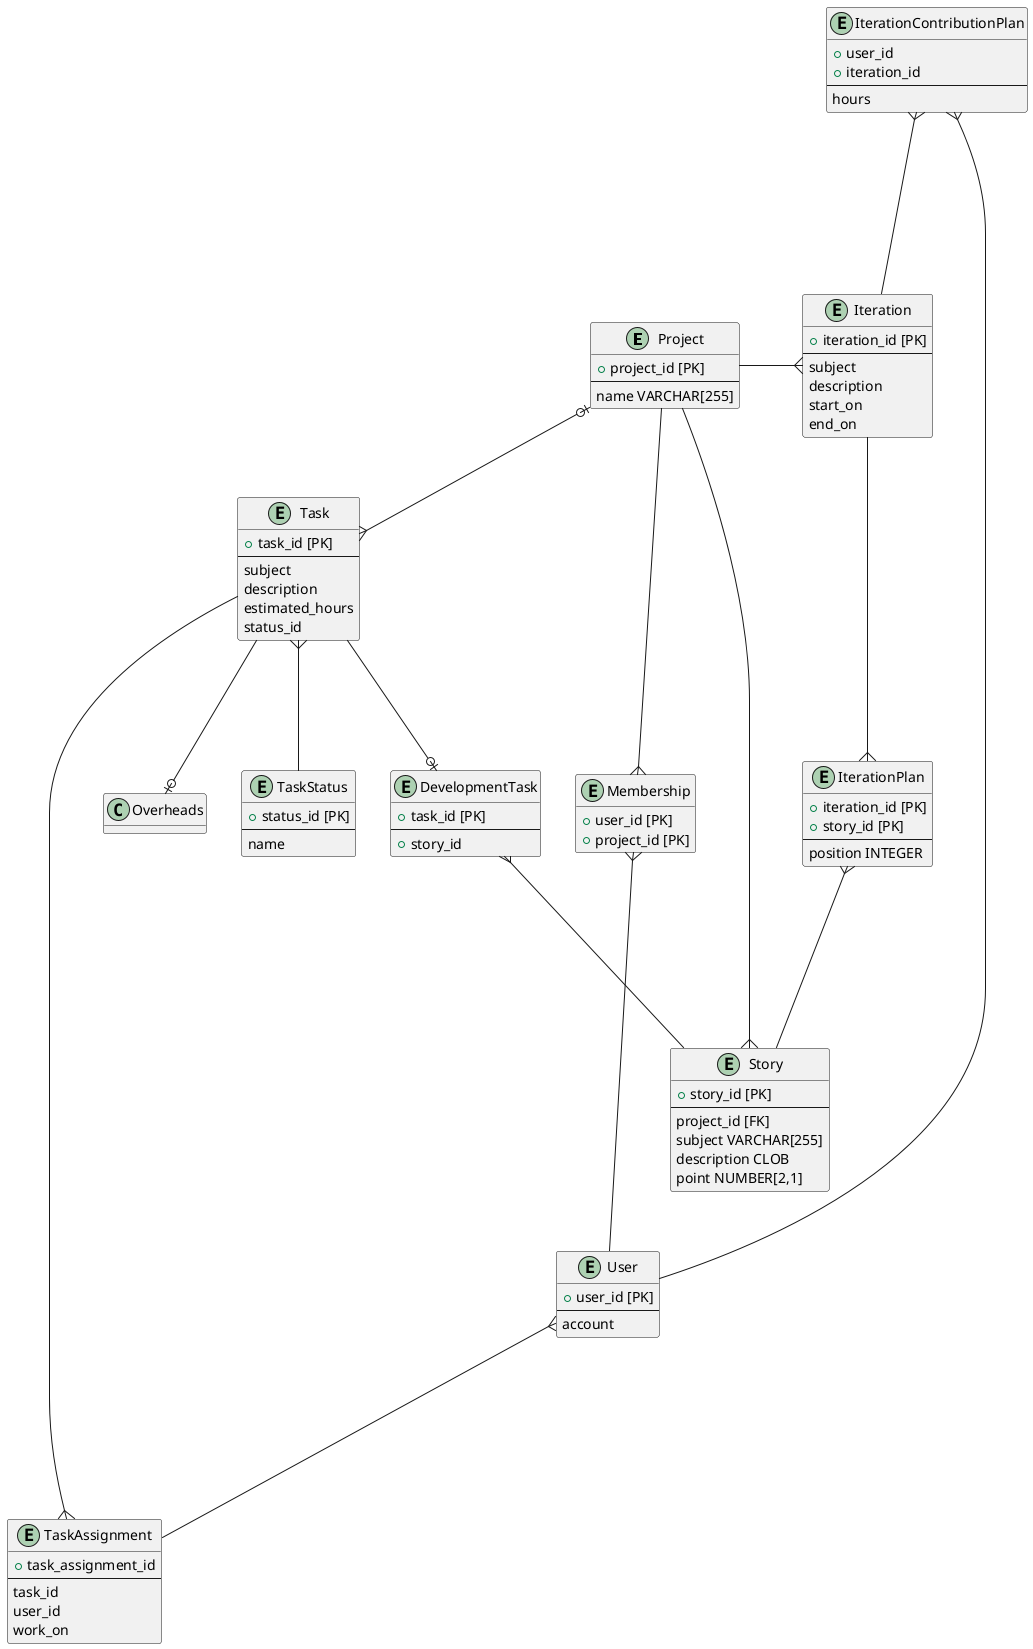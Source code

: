 @startuml
hide methods
hide stereotypes

entity Project {
  + project_id [PK]
  --
  name VARCHAR[255]
}

entity Story {
  + story_id [PK]
  --
  project_id [FK]
  subject VARCHAR[255]
  description CLOB
  point NUMBER[2,1]
}

entity Task {
  + task_id [PK]
  --
  subject
  description
  estimated_hours
  status_id
}

entity TaskStatus {
  + status_id [PK]
  --
  name
}

entity IterationPlan {
  + iteration_id [PK]
  + story_id [PK]
  --
  position INTEGER
}

entity Iteration {
  + iteration_id [PK]
  --
  subject
  description
  start_on
  end_on
}

entity DevelopmentTask {
  + task_id [PK]
  --
  + story_id
}

entity User {
  + user_id [PK]
  --
  account
}

entity Membership {
  + user_id [PK]
  + project_id [PK]
}

entity TaskAssignment {
  + task_assignment_id
  --
  task_id
  user_id
  work_on
}

entity IterationContributionPlan {
  + user_id
  + iteration_id
  --
  hours
}

Project --right--{ Iteration
Project ----{ Story
Iteration ----{ IterationPlan
IterationPlan }---- Story
Project |o--right--{ Task
Task ---o| DevelopmentTask
Task ---o| Overheads
Task }--- TaskStatus
DevelopmentTask }---- Story
Project ----{ Membership
Membership }----- User
Task ----{ TaskAssignment
User }---- TaskAssignment
IterationContributionPlan }---- User
IterationContributionPlan }---- Iteration
@enduml
